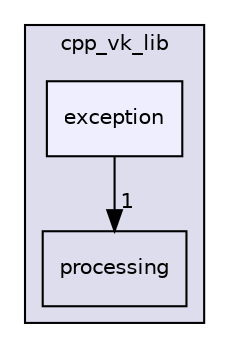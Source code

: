 digraph "exception" {
  compound=true
  node [ fontsize="10", fontname="Helvetica"];
  edge [ labelfontsize="10", labelfontname="Helvetica"];
  subgraph clusterdir_ff8df762ee7a92ae5aae7a0c53291ef2 {
    graph [ bgcolor="#ddddee", pencolor="black", label="cpp_vk_lib" fontname="Helvetica", fontsize="10", URL="dir_ff8df762ee7a92ae5aae7a0c53291ef2.html"]
  dir_e468bc965c788d30218c6feedd6472a5 [shape=box label="processing" URL="dir_e468bc965c788d30218c6feedd6472a5.html"];
  dir_8d1dcd7c01e37a0f2f234b4aa4b62e15 [shape=box, label="exception", style="filled", fillcolor="#eeeeff", pencolor="black", URL="dir_8d1dcd7c01e37a0f2f234b4aa4b62e15.html"];
  }
  dir_8d1dcd7c01e37a0f2f234b4aa4b62e15->dir_e468bc965c788d30218c6feedd6472a5 [headlabel="1", labeldistance=1.5 headhref="dir_000023_000013.html"];
}
